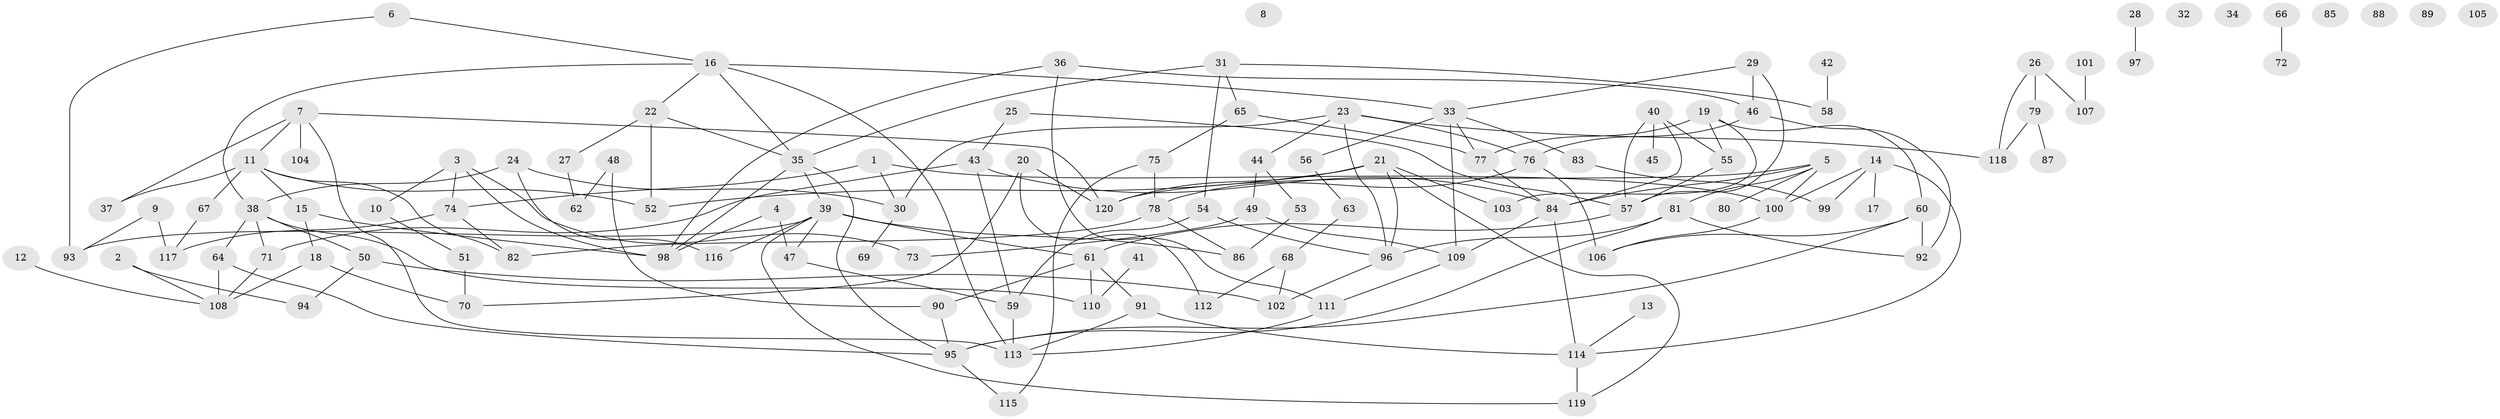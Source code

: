 // Generated by graph-tools (version 1.1) at 2025/33/03/09/25 02:33:29]
// undirected, 120 vertices, 175 edges
graph export_dot {
graph [start="1"]
  node [color=gray90,style=filled];
  1;
  2;
  3;
  4;
  5;
  6;
  7;
  8;
  9;
  10;
  11;
  12;
  13;
  14;
  15;
  16;
  17;
  18;
  19;
  20;
  21;
  22;
  23;
  24;
  25;
  26;
  27;
  28;
  29;
  30;
  31;
  32;
  33;
  34;
  35;
  36;
  37;
  38;
  39;
  40;
  41;
  42;
  43;
  44;
  45;
  46;
  47;
  48;
  49;
  50;
  51;
  52;
  53;
  54;
  55;
  56;
  57;
  58;
  59;
  60;
  61;
  62;
  63;
  64;
  65;
  66;
  67;
  68;
  69;
  70;
  71;
  72;
  73;
  74;
  75;
  76;
  77;
  78;
  79;
  80;
  81;
  82;
  83;
  84;
  85;
  86;
  87;
  88;
  89;
  90;
  91;
  92;
  93;
  94;
  95;
  96;
  97;
  98;
  99;
  100;
  101;
  102;
  103;
  104;
  105;
  106;
  107;
  108;
  109;
  110;
  111;
  112;
  113;
  114;
  115;
  116;
  117;
  118;
  119;
  120;
  1 -- 30;
  1 -- 74;
  1 -- 100;
  2 -- 94;
  2 -- 108;
  3 -- 10;
  3 -- 73;
  3 -- 74;
  3 -- 98;
  4 -- 47;
  4 -- 98;
  5 -- 80;
  5 -- 81;
  5 -- 84;
  5 -- 100;
  5 -- 120;
  6 -- 16;
  6 -- 93;
  7 -- 11;
  7 -- 37;
  7 -- 104;
  7 -- 113;
  7 -- 120;
  9 -- 93;
  9 -- 117;
  10 -- 51;
  11 -- 15;
  11 -- 37;
  11 -- 52;
  11 -- 67;
  11 -- 82;
  12 -- 108;
  13 -- 114;
  14 -- 17;
  14 -- 99;
  14 -- 100;
  14 -- 114;
  15 -- 18;
  15 -- 98;
  16 -- 22;
  16 -- 33;
  16 -- 35;
  16 -- 38;
  16 -- 113;
  18 -- 70;
  18 -- 108;
  19 -- 55;
  19 -- 60;
  19 -- 77;
  19 -- 103;
  20 -- 70;
  20 -- 112;
  20 -- 120;
  21 -- 52;
  21 -- 96;
  21 -- 103;
  21 -- 119;
  21 -- 120;
  22 -- 27;
  22 -- 35;
  22 -- 52;
  23 -- 30;
  23 -- 44;
  23 -- 76;
  23 -- 96;
  23 -- 118;
  24 -- 30;
  24 -- 38;
  24 -- 116;
  25 -- 43;
  25 -- 57;
  26 -- 79;
  26 -- 107;
  26 -- 118;
  27 -- 62;
  28 -- 97;
  29 -- 33;
  29 -- 46;
  29 -- 57;
  30 -- 69;
  31 -- 35;
  31 -- 54;
  31 -- 58;
  31 -- 65;
  33 -- 56;
  33 -- 77;
  33 -- 83;
  33 -- 109;
  35 -- 39;
  35 -- 95;
  35 -- 98;
  36 -- 46;
  36 -- 98;
  36 -- 111;
  38 -- 50;
  38 -- 64;
  38 -- 71;
  38 -- 110;
  39 -- 47;
  39 -- 61;
  39 -- 86;
  39 -- 93;
  39 -- 116;
  39 -- 119;
  40 -- 45;
  40 -- 55;
  40 -- 57;
  40 -- 84;
  41 -- 110;
  42 -- 58;
  43 -- 59;
  43 -- 71;
  43 -- 84;
  44 -- 49;
  44 -- 53;
  46 -- 76;
  46 -- 92;
  47 -- 59;
  48 -- 62;
  48 -- 90;
  49 -- 73;
  49 -- 109;
  50 -- 94;
  50 -- 102;
  51 -- 70;
  53 -- 86;
  54 -- 59;
  54 -- 96;
  55 -- 57;
  56 -- 63;
  57 -- 61;
  59 -- 113;
  60 -- 92;
  60 -- 95;
  60 -- 106;
  61 -- 90;
  61 -- 91;
  61 -- 110;
  63 -- 68;
  64 -- 95;
  64 -- 108;
  65 -- 75;
  65 -- 77;
  66 -- 72;
  67 -- 117;
  68 -- 102;
  68 -- 112;
  71 -- 108;
  74 -- 82;
  74 -- 117;
  75 -- 78;
  75 -- 115;
  76 -- 78;
  76 -- 106;
  77 -- 84;
  78 -- 82;
  78 -- 86;
  79 -- 87;
  79 -- 118;
  81 -- 92;
  81 -- 95;
  81 -- 96;
  83 -- 99;
  84 -- 109;
  84 -- 114;
  90 -- 95;
  91 -- 113;
  91 -- 114;
  95 -- 115;
  96 -- 102;
  100 -- 106;
  101 -- 107;
  109 -- 111;
  111 -- 113;
  114 -- 119;
}
